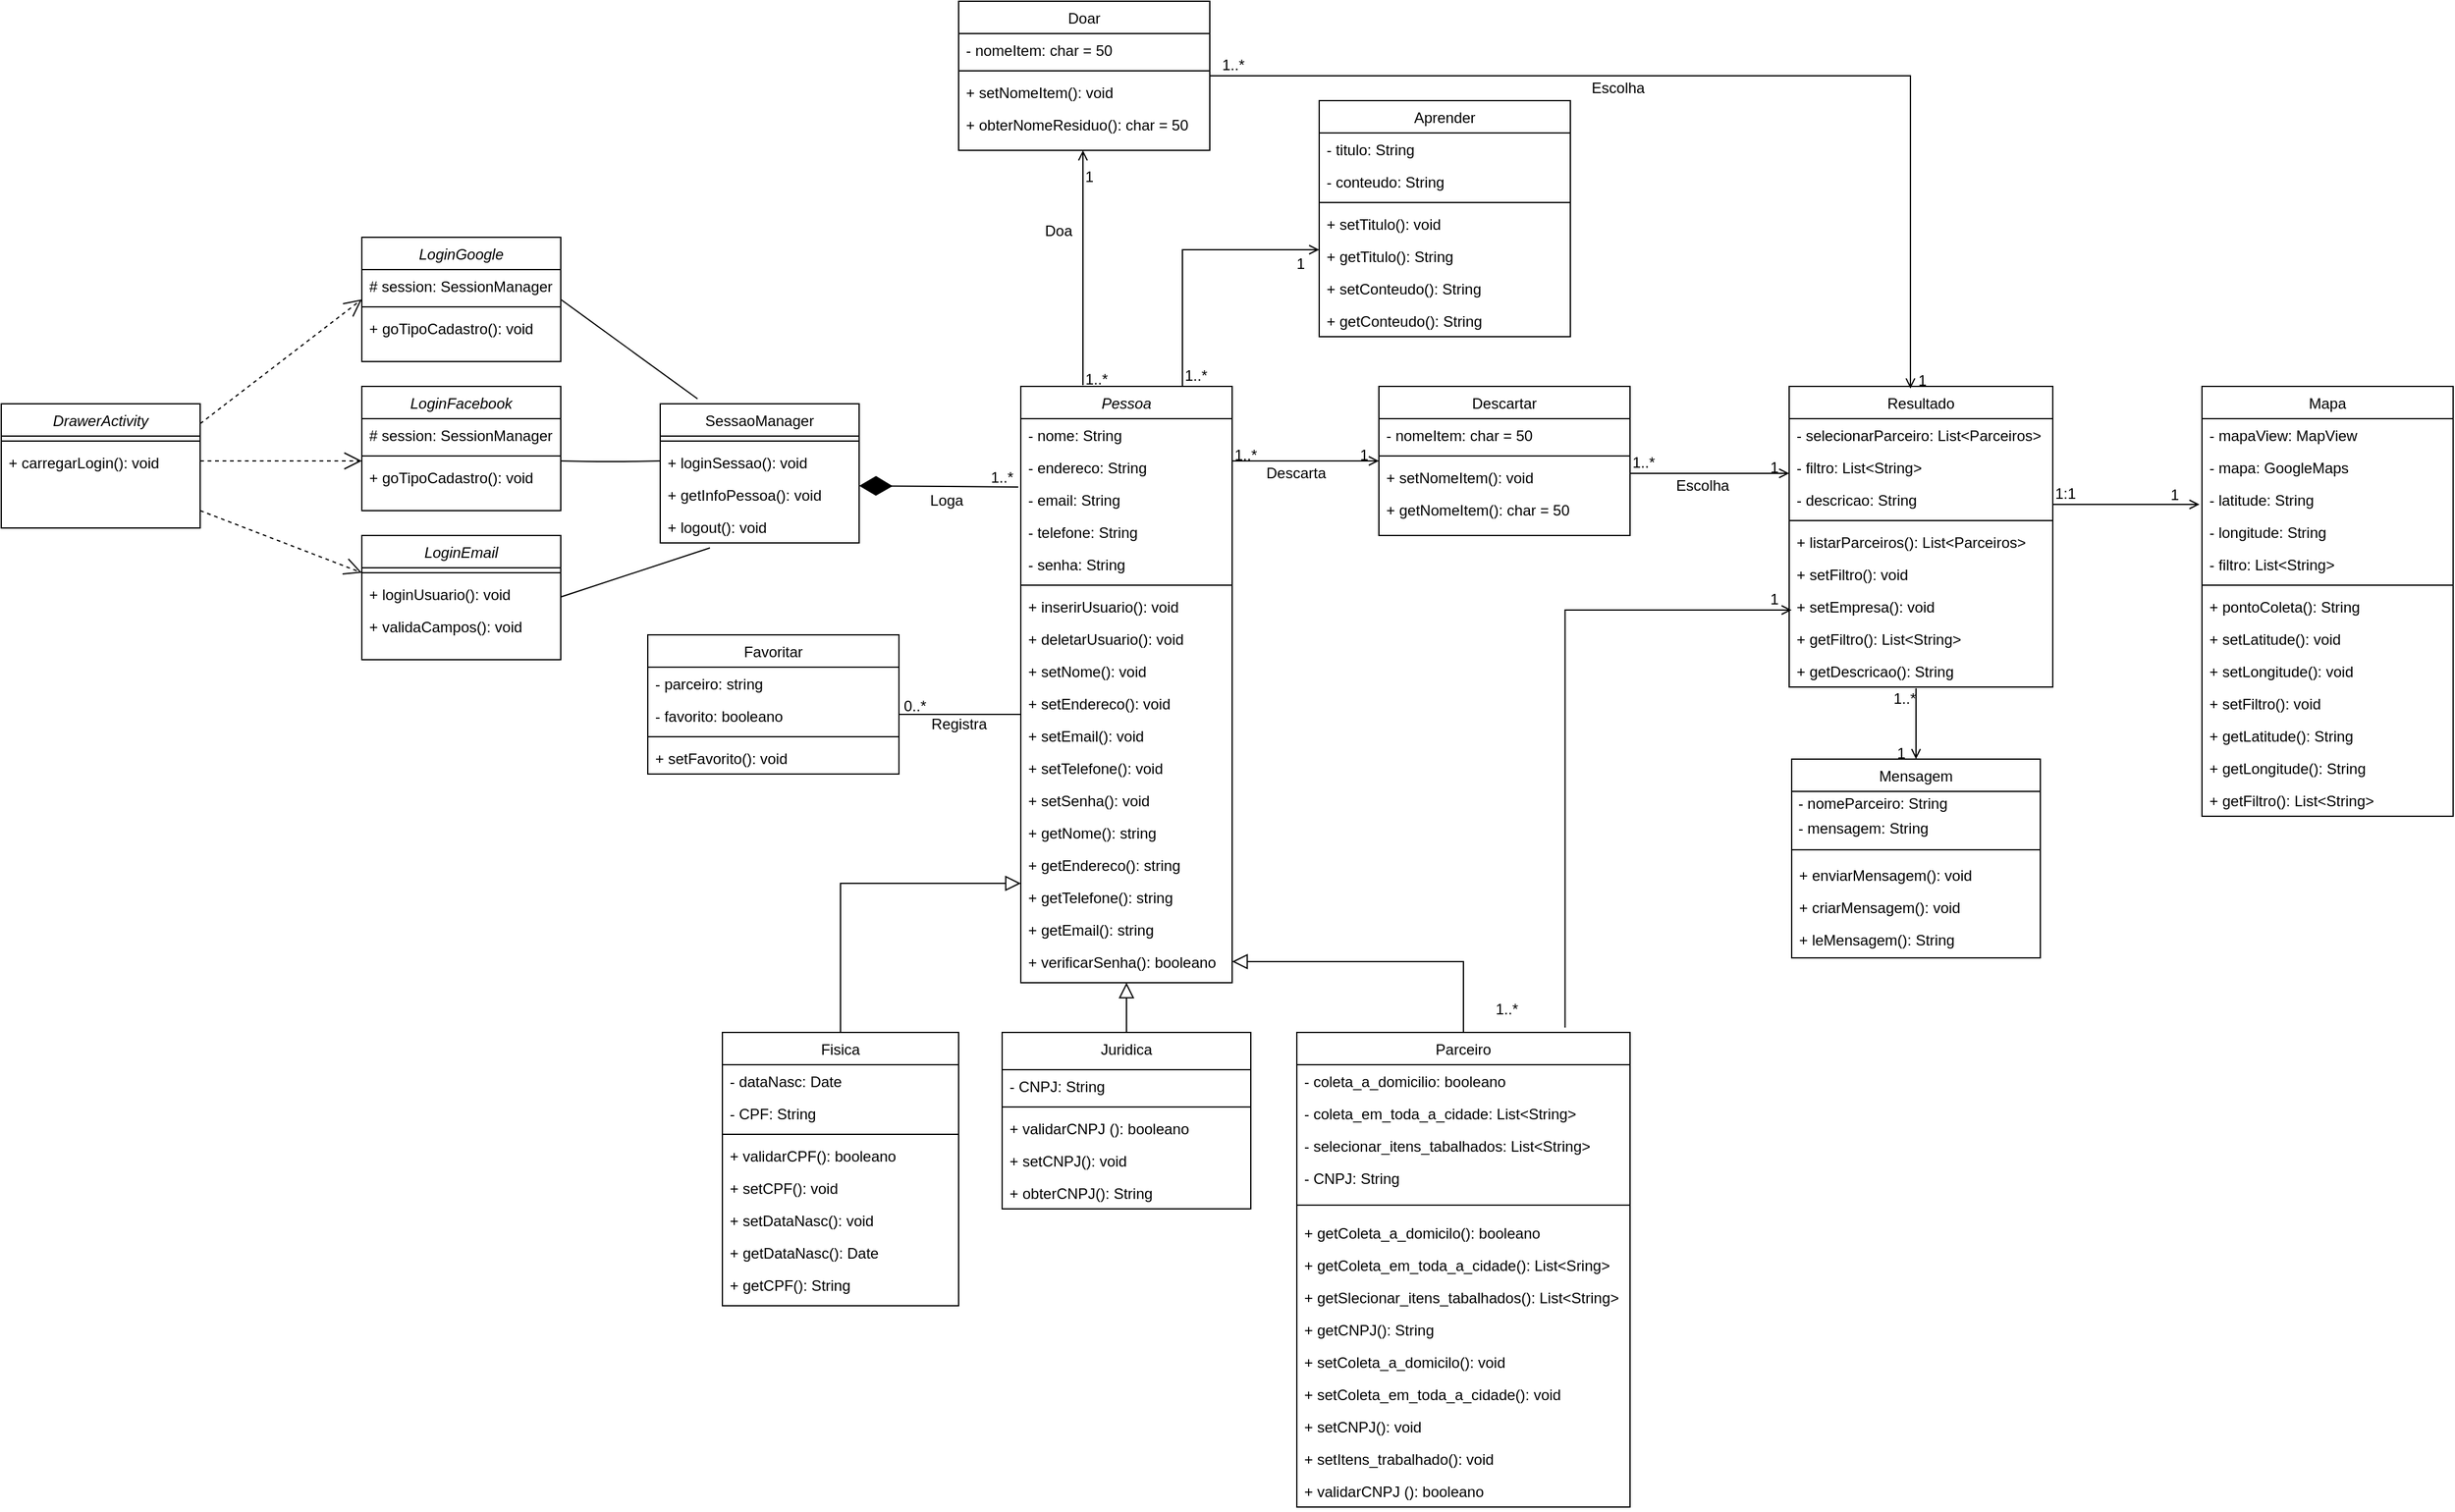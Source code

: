 <mxfile version="15.2.9" type="google"><diagram id="C5RBs43oDa-KdzZeNtuy" name="Page-1"><mxGraphModel dx="4481" dy="3072" grid="1" gridSize="10" guides="1" tooltips="1" connect="1" arrows="1" fold="1" page="1" pageScale="1" pageWidth="827" pageHeight="1169" math="0" shadow="0"><root><mxCell id="WIyWlLk6GJQsqaUBKTNV-0"/><mxCell id="WIyWlLk6GJQsqaUBKTNV-1" parent="WIyWlLk6GJQsqaUBKTNV-0"/><mxCell id="zkfFHV4jXpPFQw0GAbJ--0" value="Pessoa" style="swimlane;fontStyle=2;align=center;verticalAlign=top;childLayout=stackLayout;horizontal=1;startSize=26;horizontalStack=0;resizeParent=1;resizeLast=0;collapsible=1;marginBottom=0;rounded=0;shadow=0;strokeWidth=1;" parent="WIyWlLk6GJQsqaUBKTNV-1" vertex="1"><mxGeometry x="70" y="-790" width="170" height="480" as="geometry"><mxRectangle x="230" y="140" width="160" height="26" as="alternateBounds"/></mxGeometry></mxCell><mxCell id="AUyXMnS6X30_A9SuHvjQ-1" value="- nome: String" style="text;strokeColor=none;fillColor=none;align=left;verticalAlign=top;spacingLeft=4;spacingRight=4;overflow=hidden;rotatable=0;points=[[0,0.5],[1,0.5]];portConstraint=eastwest;" parent="zkfFHV4jXpPFQw0GAbJ--0" vertex="1"><mxGeometry y="26" width="170" height="26" as="geometry"/></mxCell><mxCell id="AUyXMnS6X30_A9SuHvjQ-0" value="- endereco: String" style="text;strokeColor=none;fillColor=none;align=left;verticalAlign=top;spacingLeft=4;spacingRight=4;overflow=hidden;rotatable=0;points=[[0,0.5],[1,0.5]];portConstraint=eastwest;" parent="zkfFHV4jXpPFQw0GAbJ--0" vertex="1"><mxGeometry y="52" width="170" height="26" as="geometry"/></mxCell><mxCell id="AUyXMnS6X30_A9SuHvjQ-4" value="- email: String" style="text;align=left;verticalAlign=top;spacingLeft=4;spacingRight=4;overflow=hidden;rotatable=0;points=[[0,0.5],[1,0.5]];portConstraint=eastwest;rounded=0;shadow=0;html=0;" parent="zkfFHV4jXpPFQw0GAbJ--0" vertex="1"><mxGeometry y="78" width="170" height="26" as="geometry"/></mxCell><mxCell id="AUyXMnS6X30_A9SuHvjQ-5" value="- telefone: String" style="text;align=left;verticalAlign=top;spacingLeft=4;spacingRight=4;overflow=hidden;rotatable=0;points=[[0,0.5],[1,0.5]];portConstraint=eastwest;rounded=0;shadow=0;html=0;" parent="zkfFHV4jXpPFQw0GAbJ--0" vertex="1"><mxGeometry y="104" width="170" height="26" as="geometry"/></mxCell><mxCell id="zkfFHV4jXpPFQw0GAbJ--3" value="- senha: String" style="text;align=left;verticalAlign=top;spacingLeft=4;spacingRight=4;overflow=hidden;rotatable=0;points=[[0,0.5],[1,0.5]];portConstraint=eastwest;rounded=0;shadow=0;html=0;" parent="zkfFHV4jXpPFQw0GAbJ--0" vertex="1"><mxGeometry y="130" width="170" height="26" as="geometry"/></mxCell><mxCell id="zkfFHV4jXpPFQw0GAbJ--4" value="" style="line;html=1;strokeWidth=1;align=left;verticalAlign=middle;spacingTop=-1;spacingLeft=3;spacingRight=3;rotatable=0;labelPosition=right;points=[];portConstraint=eastwest;" parent="zkfFHV4jXpPFQw0GAbJ--0" vertex="1"><mxGeometry y="156" width="170" height="8" as="geometry"/></mxCell><mxCell id="Oaw5vKSdTTTO2SzM1i0O-29" value="+ inserirUsuario(): void" style="text;align=left;verticalAlign=top;spacingLeft=4;spacingRight=4;overflow=hidden;rotatable=0;points=[[0,0.5],[1,0.5]];portConstraint=eastwest;rounded=0;shadow=0;html=0;" parent="zkfFHV4jXpPFQw0GAbJ--0" vertex="1"><mxGeometry y="164" width="170" height="26" as="geometry"/></mxCell><mxCell id="e5lNvOw3AY6JtwsauC29-94" value="+ deletarUsuario(): void" style="text;align=left;verticalAlign=top;spacingLeft=4;spacingRight=4;overflow=hidden;rotatable=0;points=[[0,0.5],[1,0.5]];portConstraint=eastwest;rounded=0;shadow=0;html=0;" parent="zkfFHV4jXpPFQw0GAbJ--0" vertex="1"><mxGeometry y="190" width="170" height="26" as="geometry"/></mxCell><mxCell id="e5lNvOw3AY6JtwsauC29-103" value="+ setNome(): void" style="text;align=left;verticalAlign=top;spacingLeft=4;spacingRight=4;overflow=hidden;rotatable=0;points=[[0,0.5],[1,0.5]];portConstraint=eastwest;rounded=0;shadow=0;html=0;" parent="zkfFHV4jXpPFQw0GAbJ--0" vertex="1"><mxGeometry y="216" width="170" height="26" as="geometry"/></mxCell><mxCell id="e5lNvOw3AY6JtwsauC29-104" value="+ setEndereco(): void" style="text;align=left;verticalAlign=top;spacingLeft=4;spacingRight=4;overflow=hidden;rotatable=0;points=[[0,0.5],[1,0.5]];portConstraint=eastwest;rounded=0;shadow=0;html=0;" parent="zkfFHV4jXpPFQw0GAbJ--0" vertex="1"><mxGeometry y="242" width="170" height="26" as="geometry"/></mxCell><mxCell id="e5lNvOw3AY6JtwsauC29-105" value="+ setEmail(): void" style="text;align=left;verticalAlign=top;spacingLeft=4;spacingRight=4;overflow=hidden;rotatable=0;points=[[0,0.5],[1,0.5]];portConstraint=eastwest;rounded=0;shadow=0;html=0;" parent="zkfFHV4jXpPFQw0GAbJ--0" vertex="1"><mxGeometry y="268" width="170" height="26" as="geometry"/></mxCell><mxCell id="Oaw5vKSdTTTO2SzM1i0O-31" value="+ setTelefone(): void" style="text;align=left;verticalAlign=top;spacingLeft=4;spacingRight=4;overflow=hidden;rotatable=0;points=[[0,0.5],[1,0.5]];portConstraint=eastwest;rounded=0;shadow=0;html=0;" parent="zkfFHV4jXpPFQw0GAbJ--0" vertex="1"><mxGeometry y="294" width="170" height="26" as="geometry"/></mxCell><mxCell id="e5lNvOw3AY6JtwsauC29-106" value="+ setSenha(): void" style="text;align=left;verticalAlign=top;spacingLeft=4;spacingRight=4;overflow=hidden;rotatable=0;points=[[0,0.5],[1,0.5]];portConstraint=eastwest;rounded=0;shadow=0;html=0;" parent="zkfFHV4jXpPFQw0GAbJ--0" vertex="1"><mxGeometry y="320" width="170" height="26" as="geometry"/></mxCell><mxCell id="zXSjgxmGB0TQ8AEoT6H0-4" value="+ getNome(): string" style="text;align=left;verticalAlign=top;spacingLeft=4;spacingRight=4;overflow=hidden;rotatable=0;points=[[0,0.5],[1,0.5]];portConstraint=eastwest;rounded=0;shadow=0;html=0;" parent="zkfFHV4jXpPFQw0GAbJ--0" vertex="1"><mxGeometry y="346" width="170" height="26" as="geometry"/></mxCell><mxCell id="zXSjgxmGB0TQ8AEoT6H0-5" value="+ getEndereco(): string" style="text;align=left;verticalAlign=top;spacingLeft=4;spacingRight=4;overflow=hidden;rotatable=0;points=[[0,0.5],[1,0.5]];portConstraint=eastwest;rounded=0;shadow=0;html=0;" parent="zkfFHV4jXpPFQw0GAbJ--0" vertex="1"><mxGeometry y="372" width="170" height="26" as="geometry"/></mxCell><mxCell id="zXSjgxmGB0TQ8AEoT6H0-7" value="+ getTelefone(): string" style="text;align=left;verticalAlign=top;spacingLeft=4;spacingRight=4;overflow=hidden;rotatable=0;points=[[0,0.5],[1,0.5]];portConstraint=eastwest;rounded=0;shadow=0;html=0;" parent="zkfFHV4jXpPFQw0GAbJ--0" vertex="1"><mxGeometry y="398" width="170" height="26" as="geometry"/></mxCell><mxCell id="zXSjgxmGB0TQ8AEoT6H0-6" value="+ getEmail(): string" style="text;align=left;verticalAlign=top;spacingLeft=4;spacingRight=4;overflow=hidden;rotatable=0;points=[[0,0.5],[1,0.5]];portConstraint=eastwest;rounded=0;shadow=0;html=0;" parent="zkfFHV4jXpPFQw0GAbJ--0" vertex="1"><mxGeometry y="424" width="170" height="26" as="geometry"/></mxCell><mxCell id="zXSjgxmGB0TQ8AEoT6H0-8" value="+ verificarSenha(): booleano" style="text;align=left;verticalAlign=top;spacingLeft=4;spacingRight=4;overflow=hidden;rotatable=0;points=[[0,0.5],[1,0.5]];portConstraint=eastwest;rounded=0;shadow=0;html=0;" parent="zkfFHV4jXpPFQw0GAbJ--0" vertex="1"><mxGeometry y="450" width="170" height="26" as="geometry"/></mxCell><mxCell id="zkfFHV4jXpPFQw0GAbJ--6" value="Fisica" style="swimlane;fontStyle=0;align=center;verticalAlign=top;childLayout=stackLayout;horizontal=1;startSize=26;horizontalStack=0;resizeParent=1;resizeLast=0;collapsible=1;marginBottom=0;rounded=0;shadow=0;strokeWidth=1;" parent="WIyWlLk6GJQsqaUBKTNV-1" vertex="1"><mxGeometry x="-170" y="-270" width="190" height="220" as="geometry"><mxRectangle x="130" y="380" width="160" height="26" as="alternateBounds"/></mxGeometry></mxCell><mxCell id="Oaw5vKSdTTTO2SzM1i0O-32" value="- dataNasc: Date" style="text;align=left;verticalAlign=top;spacingLeft=4;spacingRight=4;overflow=hidden;rotatable=0;points=[[0,0.5],[1,0.5]];portConstraint=eastwest;rounded=0;shadow=0;html=0;" parent="zkfFHV4jXpPFQw0GAbJ--6" vertex="1"><mxGeometry y="26" width="190" height="26" as="geometry"/></mxCell><mxCell id="zkfFHV4jXpPFQw0GAbJ--7" value="- CPF: String" style="text;align=left;verticalAlign=top;spacingLeft=4;spacingRight=4;overflow=hidden;rotatable=0;points=[[0,0.5],[1,0.5]];portConstraint=eastwest;" parent="zkfFHV4jXpPFQw0GAbJ--6" vertex="1"><mxGeometry y="52" width="190" height="26" as="geometry"/></mxCell><mxCell id="zkfFHV4jXpPFQw0GAbJ--9" value="" style="line;html=1;strokeWidth=1;align=left;verticalAlign=middle;spacingTop=-1;spacingLeft=3;spacingRight=3;rotatable=0;labelPosition=right;points=[];portConstraint=eastwest;" parent="zkfFHV4jXpPFQw0GAbJ--6" vertex="1"><mxGeometry y="78" width="190" height="8" as="geometry"/></mxCell><mxCell id="zkfFHV4jXpPFQw0GAbJ--11" value="+ validarCPF(): booleano" style="text;align=left;verticalAlign=top;spacingLeft=4;spacingRight=4;overflow=hidden;rotatable=0;points=[[0,0.5],[1,0.5]];portConstraint=eastwest;" parent="zkfFHV4jXpPFQw0GAbJ--6" vertex="1"><mxGeometry y="86" width="190" height="26" as="geometry"/></mxCell><mxCell id="e5lNvOw3AY6JtwsauC29-102" value="+ setCPF(): void" style="text;align=left;verticalAlign=top;spacingLeft=4;spacingRight=4;overflow=hidden;rotatable=0;points=[[0,0.5],[1,0.5]];portConstraint=eastwest;" parent="zkfFHV4jXpPFQw0GAbJ--6" vertex="1"><mxGeometry y="112" width="190" height="26" as="geometry"/></mxCell><mxCell id="AUyXMnS6X30_A9SuHvjQ-7" value="+ setDataNasc(): void" style="text;align=left;verticalAlign=top;spacingLeft=4;spacingRight=4;overflow=hidden;rotatable=0;points=[[0,0.5],[1,0.5]];portConstraint=eastwest;" parent="zkfFHV4jXpPFQw0GAbJ--6" vertex="1"><mxGeometry y="138" width="190" height="26" as="geometry"/></mxCell><mxCell id="zXSjgxmGB0TQ8AEoT6H0-12" value="+ getDataNasc(): Date" style="text;align=left;verticalAlign=top;spacingLeft=4;spacingRight=4;overflow=hidden;rotatable=0;points=[[0,0.5],[1,0.5]];portConstraint=eastwest;rounded=0;shadow=0;html=0;" parent="zkfFHV4jXpPFQw0GAbJ--6" vertex="1"><mxGeometry y="164" width="190" height="26" as="geometry"/></mxCell><mxCell id="zXSjgxmGB0TQ8AEoT6H0-13" value="+ getCPF(): String" style="text;align=left;verticalAlign=top;spacingLeft=4;spacingRight=4;overflow=hidden;rotatable=0;points=[[0,0.5],[1,0.5]];portConstraint=eastwest;rounded=0;shadow=0;html=0;" parent="zkfFHV4jXpPFQw0GAbJ--6" vertex="1"><mxGeometry y="190" width="190" height="26" as="geometry"/></mxCell><mxCell id="zkfFHV4jXpPFQw0GAbJ--12" value="" style="endArrow=block;endSize=10;endFill=0;shadow=0;strokeWidth=1;rounded=0;edgeStyle=elbowEdgeStyle;elbow=vertical;exitX=0.5;exitY=0;exitDx=0;exitDy=0;" parent="WIyWlLk6GJQsqaUBKTNV-1" source="zkfFHV4jXpPFQw0GAbJ--6" edge="1"><mxGeometry width="160" relative="1" as="geometry"><mxPoint x="10" y="-340" as="sourcePoint"/><mxPoint x="70" y="-390" as="targetPoint"/><Array as="points"><mxPoint x="-20" y="-390"/><mxPoint x="20" y="-450"/><mxPoint x="150" y="-370"/><mxPoint x="160" y="-370"/></Array></mxGeometry></mxCell><mxCell id="zkfFHV4jXpPFQw0GAbJ--17" value="Descartar" style="swimlane;fontStyle=0;align=center;verticalAlign=top;childLayout=stackLayout;horizontal=1;startSize=26;horizontalStack=0;resizeParent=1;resizeLast=0;collapsible=1;marginBottom=0;rounded=0;shadow=0;strokeWidth=1;" parent="WIyWlLk6GJQsqaUBKTNV-1" vertex="1"><mxGeometry x="358" y="-790" width="202" height="120" as="geometry"><mxRectangle x="550" y="140" width="160" height="26" as="alternateBounds"/></mxGeometry></mxCell><mxCell id="zkfFHV4jXpPFQw0GAbJ--18" value="- nomeItem: char = 50" style="text;align=left;verticalAlign=top;spacingLeft=4;spacingRight=4;overflow=hidden;rotatable=0;points=[[0,0.5],[1,0.5]];portConstraint=eastwest;" parent="zkfFHV4jXpPFQw0GAbJ--17" vertex="1"><mxGeometry y="26" width="202" height="26" as="geometry"/></mxCell><mxCell id="zkfFHV4jXpPFQw0GAbJ--23" value="" style="line;html=1;strokeWidth=1;align=left;verticalAlign=middle;spacingTop=-1;spacingLeft=3;spacingRight=3;rotatable=0;labelPosition=right;points=[];portConstraint=eastwest;" parent="zkfFHV4jXpPFQw0GAbJ--17" vertex="1"><mxGeometry y="52" width="202" height="8" as="geometry"/></mxCell><mxCell id="zkfFHV4jXpPFQw0GAbJ--22" value="+ setNomeItem(): void" style="text;align=left;verticalAlign=top;spacingLeft=4;spacingRight=4;overflow=hidden;rotatable=0;points=[[0,0.5],[1,0.5]];portConstraint=eastwest;rounded=0;shadow=0;html=0;" parent="zkfFHV4jXpPFQw0GAbJ--17" vertex="1"><mxGeometry y="60" width="202" height="26" as="geometry"/></mxCell><mxCell id="zXSjgxmGB0TQ8AEoT6H0-22" value="+ getNomeItem(): char = 50" style="text;align=left;verticalAlign=top;spacingLeft=4;spacingRight=4;overflow=hidden;rotatable=0;points=[[0,0.5],[1,0.5]];portConstraint=eastwest;rounded=0;shadow=0;html=0;" parent="zkfFHV4jXpPFQw0GAbJ--17" vertex="1"><mxGeometry y="86" width="202" height="26" as="geometry"/></mxCell><mxCell id="zkfFHV4jXpPFQw0GAbJ--26" value="" style="endArrow=open;shadow=0;strokeWidth=1;rounded=0;endFill=1;edgeStyle=elbowEdgeStyle;elbow=vertical;" parent="WIyWlLk6GJQsqaUBKTNV-1" source="zkfFHV4jXpPFQw0GAbJ--0" target="zkfFHV4jXpPFQw0GAbJ--17" edge="1"><mxGeometry x="0.5" y="41" relative="1" as="geometry"><mxPoint x="230" y="-718" as="sourcePoint"/><mxPoint x="390" y="-718" as="targetPoint"/><mxPoint x="-40" y="32" as="offset"/></mxGeometry></mxCell><mxCell id="zkfFHV4jXpPFQw0GAbJ--27" value="1..*" style="resizable=0;align=left;verticalAlign=bottom;labelBackgroundColor=none;fontSize=12;" parent="zkfFHV4jXpPFQw0GAbJ--26" connectable="0" vertex="1"><mxGeometry x="-1" relative="1" as="geometry"><mxPoint y="4" as="offset"/></mxGeometry></mxCell><mxCell id="zkfFHV4jXpPFQw0GAbJ--28" value="1" style="resizable=0;align=right;verticalAlign=bottom;labelBackgroundColor=none;fontSize=12;" parent="zkfFHV4jXpPFQw0GAbJ--26" connectable="0" vertex="1"><mxGeometry x="1" relative="1" as="geometry"><mxPoint x="-7" y="4" as="offset"/></mxGeometry></mxCell><mxCell id="zkfFHV4jXpPFQw0GAbJ--29" value="&lt;font style=&quot;vertical-align: inherit&quot;&gt;&lt;font style=&quot;vertical-align: inherit&quot;&gt;Descarta&lt;/font&gt;&lt;/font&gt;" style="text;html=1;resizable=0;points=[];;align=center;verticalAlign=middle;labelBackgroundColor=none;rounded=0;shadow=0;strokeWidth=1;fontSize=12;" parent="zkfFHV4jXpPFQw0GAbJ--26" vertex="1" connectable="0"><mxGeometry x="0.5" y="49" relative="1" as="geometry"><mxPoint x="-38" y="59" as="offset"/></mxGeometry></mxCell><mxCell id="zXSjgxmGB0TQ8AEoT6H0-10" style="edgeStyle=orthogonalEdgeStyle;rounded=0;orthogonalLoop=1;jettySize=auto;html=1;entryX=0.5;entryY=1;entryDx=0;entryDy=0;endArrow=block;endFill=0;endSize=10;" parent="WIyWlLk6GJQsqaUBKTNV-1" source="AUyXMnS6X30_A9SuHvjQ-8" target="zkfFHV4jXpPFQw0GAbJ--0" edge="1"><mxGeometry relative="1" as="geometry"/></mxCell><mxCell id="AUyXMnS6X30_A9SuHvjQ-8" value="Juridica" style="swimlane;fontStyle=0;align=center;verticalAlign=top;childLayout=stackLayout;horizontal=1;startSize=30;horizontalStack=0;resizeParent=1;resizeLast=0;collapsible=1;marginBottom=0;rounded=0;shadow=0;strokeWidth=1;" parent="WIyWlLk6GJQsqaUBKTNV-1" vertex="1"><mxGeometry x="55" y="-270" width="200" height="142" as="geometry"><mxRectangle x="130" y="380" width="160" height="26" as="alternateBounds"/></mxGeometry></mxCell><mxCell id="AUyXMnS6X30_A9SuHvjQ-9" value="- CNPJ: String" style="text;align=left;verticalAlign=top;spacingLeft=4;spacingRight=4;overflow=hidden;rotatable=0;points=[[0,0.5],[1,0.5]];portConstraint=eastwest;" parent="AUyXMnS6X30_A9SuHvjQ-8" vertex="1"><mxGeometry y="30" width="200" height="26" as="geometry"/></mxCell><mxCell id="AUyXMnS6X30_A9SuHvjQ-10" value="" style="line;html=1;strokeWidth=1;align=left;verticalAlign=middle;spacingTop=-1;spacingLeft=3;spacingRight=3;rotatable=0;labelPosition=right;points=[];portConstraint=eastwest;" parent="AUyXMnS6X30_A9SuHvjQ-8" vertex="1"><mxGeometry y="56" width="200" height="8" as="geometry"/></mxCell><mxCell id="AUyXMnS6X30_A9SuHvjQ-11" value="+ validarCNPJ (): booleano" style="text;align=left;verticalAlign=top;spacingLeft=4;spacingRight=4;overflow=hidden;rotatable=0;points=[[0,0.5],[1,0.5]];portConstraint=eastwest;" parent="AUyXMnS6X30_A9SuHvjQ-8" vertex="1"><mxGeometry y="64" width="200" height="26" as="geometry"/></mxCell><mxCell id="AUyXMnS6X30_A9SuHvjQ-12" value="+ setCNPJ(): void" style="text;align=left;verticalAlign=top;spacingLeft=4;spacingRight=4;overflow=hidden;rotatable=0;points=[[0,0.5],[1,0.5]];portConstraint=eastwest;" parent="AUyXMnS6X30_A9SuHvjQ-8" vertex="1"><mxGeometry y="90" width="200" height="26" as="geometry"/></mxCell><mxCell id="zXSjgxmGB0TQ8AEoT6H0-14" value="+ obterCNPJ(): String" style="text;align=left;verticalAlign=top;spacingLeft=4;spacingRight=4;overflow=hidden;rotatable=0;points=[[0,0.5],[1,0.5]];portConstraint=eastwest;" parent="AUyXMnS6X30_A9SuHvjQ-8" vertex="1"><mxGeometry y="116" width="200" height="26" as="geometry"/></mxCell><mxCell id="AUyXMnS6X30_A9SuHvjQ-23" value="Resultado" style="swimlane;fontStyle=0;align=center;verticalAlign=top;childLayout=stackLayout;horizontal=1;startSize=26;horizontalStack=0;resizeParent=1;resizeLast=0;collapsible=1;marginBottom=0;rounded=0;shadow=0;strokeWidth=1;" parent="WIyWlLk6GJQsqaUBKTNV-1" vertex="1"><mxGeometry x="688" y="-790" width="212" height="242" as="geometry"><mxRectangle x="550" y="140" width="160" height="26" as="alternateBounds"/></mxGeometry></mxCell><mxCell id="AUyXMnS6X30_A9SuHvjQ-24" value="- selecionarParceiro: List&lt;Parceiros&gt;" style="text;align=left;verticalAlign=top;spacingLeft=4;spacingRight=4;overflow=hidden;rotatable=0;points=[[0,0.5],[1,0.5]];portConstraint=eastwest;" parent="AUyXMnS6X30_A9SuHvjQ-23" vertex="1"><mxGeometry y="26" width="212" height="26" as="geometry"/></mxCell><mxCell id="e5lNvOw3AY6JtwsauC29-2" value="- filtro: List&lt;String&gt;" style="text;align=left;verticalAlign=top;spacingLeft=4;spacingRight=4;overflow=hidden;rotatable=0;points=[[0,0.5],[1,0.5]];portConstraint=eastwest;rounded=0;shadow=0;html=0;" parent="AUyXMnS6X30_A9SuHvjQ-23" vertex="1"><mxGeometry y="52" width="212" height="26" as="geometry"/></mxCell><mxCell id="e5lNvOw3AY6JtwsauC29-80" value="- descricao: String" style="text;align=left;verticalAlign=top;spacingLeft=4;spacingRight=4;overflow=hidden;rotatable=0;points=[[0,0.5],[1,0.5]];portConstraint=eastwest;rounded=0;shadow=0;html=0;" parent="AUyXMnS6X30_A9SuHvjQ-23" vertex="1"><mxGeometry y="78" width="212" height="26" as="geometry"/></mxCell><mxCell id="AUyXMnS6X30_A9SuHvjQ-26" value="" style="line;html=1;strokeWidth=1;align=left;verticalAlign=middle;spacingTop=-1;spacingLeft=3;spacingRight=3;rotatable=0;labelPosition=right;points=[];portConstraint=eastwest;" parent="AUyXMnS6X30_A9SuHvjQ-23" vertex="1"><mxGeometry y="104" width="212" height="8" as="geometry"/></mxCell><mxCell id="Oaw5vKSdTTTO2SzM1i0O-28" value="+ listarParceiros(): List&lt;Parceiros&gt; " style="text;align=left;verticalAlign=top;spacingLeft=4;spacingRight=4;overflow=hidden;rotatable=0;points=[[0,0.5],[1,0.5]];portConstraint=eastwest;rounded=0;shadow=0;html=0;" parent="AUyXMnS6X30_A9SuHvjQ-23" vertex="1"><mxGeometry y="112" width="212" height="26" as="geometry"/></mxCell><mxCell id="e5lNvOw3AY6JtwsauC29-126" value="+ setFiltro(): void" style="text;align=left;verticalAlign=top;spacingLeft=4;spacingRight=4;overflow=hidden;rotatable=0;points=[[0,0.5],[1,0.5]];portConstraint=eastwest;rounded=0;shadow=0;html=0;" parent="AUyXMnS6X30_A9SuHvjQ-23" vertex="1"><mxGeometry y="138" width="212" height="26" as="geometry"/></mxCell><mxCell id="e5lNvOw3AY6JtwsauC29-127" value="+ setEmpresa(): void" style="text;align=left;verticalAlign=top;spacingLeft=4;spacingRight=4;overflow=hidden;rotatable=0;points=[[0,0.5],[1,0.5]];portConstraint=eastwest;rounded=0;shadow=0;html=0;" parent="AUyXMnS6X30_A9SuHvjQ-23" vertex="1"><mxGeometry y="164" width="212" height="26" as="geometry"/></mxCell><mxCell id="zXSjgxmGB0TQ8AEoT6H0-23" value="+ getFiltro(): List&lt;String&gt;" style="text;align=left;verticalAlign=top;spacingLeft=4;spacingRight=4;overflow=hidden;rotatable=0;points=[[0,0.5],[1,0.5]];portConstraint=eastwest;rounded=0;shadow=0;html=0;" parent="AUyXMnS6X30_A9SuHvjQ-23" vertex="1"><mxGeometry y="190" width="212" height="26" as="geometry"/></mxCell><mxCell id="zXSjgxmGB0TQ8AEoT6H0-24" value="+ getDescricao(): String" style="text;align=left;verticalAlign=top;spacingLeft=4;spacingRight=4;overflow=hidden;rotatable=0;points=[[0,0.5],[1,0.5]];portConstraint=eastwest;rounded=0;shadow=0;html=0;" parent="AUyXMnS6X30_A9SuHvjQ-23" vertex="1"><mxGeometry y="216" width="212" height="26" as="geometry"/></mxCell><mxCell id="AUyXMnS6X30_A9SuHvjQ-27" value="" style="endArrow=open;shadow=0;strokeWidth=1;rounded=0;endFill=1;edgeStyle=elbowEdgeStyle;elbow=vertical;" parent="WIyWlLk6GJQsqaUBKTNV-1" target="AUyXMnS6X30_A9SuHvjQ-23" edge="1"><mxGeometry x="0.5" y="41" relative="1" as="geometry"><mxPoint x="560" y="-720" as="sourcePoint"/><mxPoint x="720" y="-718" as="targetPoint"/><mxPoint x="-40" y="32" as="offset"/></mxGeometry></mxCell><mxCell id="AUyXMnS6X30_A9SuHvjQ-28" value="1..*" style="resizable=0;align=left;verticalAlign=bottom;labelBackgroundColor=none;fontSize=12;" parent="AUyXMnS6X30_A9SuHvjQ-27" connectable="0" vertex="1"><mxGeometry x="-1" relative="1" as="geometry"><mxPoint as="offset"/></mxGeometry></mxCell><mxCell id="AUyXMnS6X30_A9SuHvjQ-29" value="1" style="resizable=0;align=right;verticalAlign=bottom;labelBackgroundColor=none;fontSize=12;" parent="AUyXMnS6X30_A9SuHvjQ-27" connectable="0" vertex="1"><mxGeometry x="1" relative="1" as="geometry"><mxPoint x="-7" y="4" as="offset"/></mxGeometry></mxCell><mxCell id="AUyXMnS6X30_A9SuHvjQ-30" value="&lt;font style=&quot;vertical-align: inherit&quot;&gt;&lt;font style=&quot;vertical-align: inherit&quot;&gt;Escolha&lt;/font&gt;&lt;/font&gt;" style="text;html=1;resizable=0;points=[];;align=center;verticalAlign=middle;labelBackgroundColor=none;rounded=0;shadow=0;strokeWidth=1;fontSize=12;" parent="AUyXMnS6X30_A9SuHvjQ-27" vertex="1" connectable="0"><mxGeometry x="0.5" y="49" relative="1" as="geometry"><mxPoint x="-38" y="59" as="offset"/></mxGeometry></mxCell><mxCell id="AUyXMnS6X30_A9SuHvjQ-37" value="" style="endArrow=open;shadow=0;strokeWidth=1;rounded=0;endFill=1;edgeStyle=elbowEdgeStyle;elbow=vertical;" parent="WIyWlLk6GJQsqaUBKTNV-1" edge="1"><mxGeometry x="0.5" y="41" relative="1" as="geometry"><mxPoint x="120" y="-791" as="sourcePoint"/><mxPoint x="120" y="-980" as="targetPoint"/><mxPoint x="-40" y="32" as="offset"/></mxGeometry></mxCell><mxCell id="AUyXMnS6X30_A9SuHvjQ-38" value="1..*" style="resizable=0;align=left;verticalAlign=bottom;labelBackgroundColor=none;fontSize=12;" parent="AUyXMnS6X30_A9SuHvjQ-37" connectable="0" vertex="1"><mxGeometry x="-1" relative="1" as="geometry"><mxPoint y="4" as="offset"/></mxGeometry></mxCell><mxCell id="AUyXMnS6X30_A9SuHvjQ-39" value="1" style="resizable=0;align=right;verticalAlign=bottom;labelBackgroundColor=none;fontSize=12;" parent="AUyXMnS6X30_A9SuHvjQ-37" connectable="0" vertex="1"><mxGeometry x="1" relative="1" as="geometry"><mxPoint x="10" y="30" as="offset"/></mxGeometry></mxCell><mxCell id="AUyXMnS6X30_A9SuHvjQ-40" value="&lt;font style=&quot;vertical-align: inherit&quot;&gt;&lt;font style=&quot;vertical-align: inherit&quot;&gt;&lt;font style=&quot;vertical-align: inherit&quot;&gt;&lt;font style=&quot;vertical-align: inherit&quot;&gt;Doa&lt;/font&gt;&lt;/font&gt;&lt;/font&gt;&lt;/font&gt;" style="text;html=1;resizable=0;points=[];;align=center;verticalAlign=middle;labelBackgroundColor=none;rounded=0;shadow=0;strokeWidth=1;fontSize=12;" parent="AUyXMnS6X30_A9SuHvjQ-37" vertex="1" connectable="0"><mxGeometry x="0.5" y="49" relative="1" as="geometry"><mxPoint x="29" y="18" as="offset"/></mxGeometry></mxCell><mxCell id="AUyXMnS6X30_A9SuHvjQ-51" value="Aprender" style="swimlane;fontStyle=0;align=center;verticalAlign=top;childLayout=stackLayout;horizontal=1;startSize=26;horizontalStack=0;resizeParent=1;resizeLast=0;collapsible=1;marginBottom=0;rounded=0;shadow=0;strokeWidth=1;" parent="WIyWlLk6GJQsqaUBKTNV-1" vertex="1"><mxGeometry x="310" y="-1020" width="202" height="190" as="geometry"><mxRectangle x="550" y="140" width="160" height="26" as="alternateBounds"/></mxGeometry></mxCell><mxCell id="AUyXMnS6X30_A9SuHvjQ-52" value="- titulo: String" style="text;align=left;verticalAlign=top;spacingLeft=4;spacingRight=4;overflow=hidden;rotatable=0;points=[[0,0.5],[1,0.5]];portConstraint=eastwest;" parent="AUyXMnS6X30_A9SuHvjQ-51" vertex="1"><mxGeometry y="26" width="202" height="26" as="geometry"/></mxCell><mxCell id="AUyXMnS6X30_A9SuHvjQ-53" value="- conteudo: String" style="text;align=left;verticalAlign=top;spacingLeft=4;spacingRight=4;overflow=hidden;rotatable=0;points=[[0,0.5],[1,0.5]];portConstraint=eastwest;rounded=0;shadow=0;html=0;" parent="AUyXMnS6X30_A9SuHvjQ-51" vertex="1"><mxGeometry y="52" width="202" height="26" as="geometry"/></mxCell><mxCell id="AUyXMnS6X30_A9SuHvjQ-54" value="" style="line;html=1;strokeWidth=1;align=left;verticalAlign=middle;spacingTop=-1;spacingLeft=3;spacingRight=3;rotatable=0;labelPosition=right;points=[];portConstraint=eastwest;" parent="AUyXMnS6X30_A9SuHvjQ-51" vertex="1"><mxGeometry y="78" width="202" height="8" as="geometry"/></mxCell><mxCell id="e5lNvOw3AY6JtwsauC29-131" value="+ setTitulo(): void" style="text;align=left;verticalAlign=top;spacingLeft=4;spacingRight=4;overflow=hidden;rotatable=0;points=[[0,0.5],[1,0.5]];portConstraint=eastwest;rounded=0;shadow=0;html=0;" parent="AUyXMnS6X30_A9SuHvjQ-51" vertex="1"><mxGeometry y="86" width="202" height="26" as="geometry"/></mxCell><mxCell id="zXSjgxmGB0TQ8AEoT6H0-20" value="+ getTitulo(): String" style="text;align=left;verticalAlign=top;spacingLeft=4;spacingRight=4;overflow=hidden;rotatable=0;points=[[0,0.5],[1,0.5]];portConstraint=eastwest;rounded=0;shadow=0;html=0;" parent="AUyXMnS6X30_A9SuHvjQ-51" vertex="1"><mxGeometry y="112" width="202" height="26" as="geometry"/></mxCell><mxCell id="zXSjgxmGB0TQ8AEoT6H0-21" value="+ setConteudo(): String" style="text;align=left;verticalAlign=top;spacingLeft=4;spacingRight=4;overflow=hidden;rotatable=0;points=[[0,0.5],[1,0.5]];portConstraint=eastwest;rounded=0;shadow=0;html=0;" parent="AUyXMnS6X30_A9SuHvjQ-51" vertex="1"><mxGeometry y="138" width="202" height="26" as="geometry"/></mxCell><mxCell id="e5lNvOw3AY6JtwsauC29-132" value="+ getConteudo(): String" style="text;align=left;verticalAlign=top;spacingLeft=4;spacingRight=4;overflow=hidden;rotatable=0;points=[[0,0.5],[1,0.5]];portConstraint=eastwest;rounded=0;shadow=0;html=0;" parent="AUyXMnS6X30_A9SuHvjQ-51" vertex="1"><mxGeometry y="164" width="202" height="26" as="geometry"/></mxCell><mxCell id="AUyXMnS6X30_A9SuHvjQ-59" value="Mensagem" style="swimlane;fontStyle=0;align=center;verticalAlign=top;childLayout=stackLayout;horizontal=1;startSize=26;horizontalStack=0;resizeParent=1;resizeLast=0;collapsible=1;marginBottom=0;rounded=0;shadow=0;strokeWidth=1;" parent="WIyWlLk6GJQsqaUBKTNV-1" vertex="1"><mxGeometry x="690" y="-490" width="200" height="160" as="geometry"><mxRectangle x="550" y="140" width="160" height="26" as="alternateBounds"/></mxGeometry></mxCell><mxCell id="egihSJu9JU3_383jt0nD-1" value="&amp;nbsp;- nomeParceiro: String" style="text;html=1;strokeColor=none;fillColor=none;align=left;verticalAlign=middle;whiteSpace=wrap;rounded=0;" parent="AUyXMnS6X30_A9SuHvjQ-59" vertex="1"><mxGeometry y="26" width="200" height="20" as="geometry"/></mxCell><mxCell id="egihSJu9JU3_383jt0nD-0" value="&amp;nbsp;- mensagem: String" style="text;html=1;strokeColor=none;fillColor=none;align=left;verticalAlign=middle;whiteSpace=wrap;rounded=0;labelPosition=center;verticalLabelPosition=middle;textDirection=ltr;" parent="AUyXMnS6X30_A9SuHvjQ-59" vertex="1"><mxGeometry y="46" width="200" height="20" as="geometry"/></mxCell><mxCell id="AUyXMnS6X30_A9SuHvjQ-62" value="" style="line;html=1;strokeWidth=1;align=left;verticalAlign=middle;spacingTop=-1;spacingLeft=3;spacingRight=3;rotatable=0;labelPosition=right;points=[];portConstraint=eastwest;" parent="AUyXMnS6X30_A9SuHvjQ-59" vertex="1"><mxGeometry y="66" width="200" height="14" as="geometry"/></mxCell><mxCell id="egihSJu9JU3_383jt0nD-2" value="+ enviarMensagem(): void" style="text;align=left;verticalAlign=top;spacingLeft=4;spacingRight=4;overflow=hidden;rotatable=0;points=[[0,0.5],[1,0.5]];portConstraint=eastwest;" parent="AUyXMnS6X30_A9SuHvjQ-59" vertex="1"><mxGeometry y="80" width="200" height="26" as="geometry"/></mxCell><mxCell id="e5lNvOw3AY6JtwsauC29-128" value="+ criarMensagem(): void" style="text;align=left;verticalAlign=top;spacingLeft=4;spacingRight=4;overflow=hidden;rotatable=0;points=[[0,0.5],[1,0.5]];portConstraint=eastwest;" parent="AUyXMnS6X30_A9SuHvjQ-59" vertex="1"><mxGeometry y="106" width="200" height="26" as="geometry"/></mxCell><mxCell id="zXSjgxmGB0TQ8AEoT6H0-25" value="+ leMensagem(): String" style="text;align=left;verticalAlign=top;spacingLeft=4;spacingRight=4;overflow=hidden;rotatable=0;points=[[0,0.5],[1,0.5]];portConstraint=eastwest;" parent="AUyXMnS6X30_A9SuHvjQ-59" vertex="1"><mxGeometry y="132" width="200" height="26" as="geometry"/></mxCell><mxCell id="AUyXMnS6X30_A9SuHvjQ-68" value="" style="endArrow=open;shadow=0;strokeWidth=1;rounded=0;endFill=1;edgeStyle=elbowEdgeStyle;elbow=vertical;entryX=0.5;entryY=0;entryDx=0;entryDy=0;" parent="WIyWlLk6GJQsqaUBKTNV-1" target="AUyXMnS6X30_A9SuHvjQ-59" edge="1"><mxGeometry x="0.5" y="41" relative="1" as="geometry"><mxPoint x="790" y="-547" as="sourcePoint"/><mxPoint x="858" y="-670" as="targetPoint"/><mxPoint x="-40" y="32" as="offset"/><Array as="points"/></mxGeometry></mxCell><mxCell id="AUyXMnS6X30_A9SuHvjQ-69" value="1..*" style="resizable=0;align=left;verticalAlign=bottom;labelBackgroundColor=none;fontSize=12;" parent="AUyXMnS6X30_A9SuHvjQ-68" connectable="0" vertex="1"><mxGeometry x="-1" relative="1" as="geometry"><mxPoint x="-20" y="17" as="offset"/></mxGeometry></mxCell><mxCell id="AUyXMnS6X30_A9SuHvjQ-70" value="1" style="resizable=0;align=right;verticalAlign=bottom;labelBackgroundColor=none;fontSize=12;" parent="AUyXMnS6X30_A9SuHvjQ-68" connectable="0" vertex="1"><mxGeometry x="1" relative="1" as="geometry"><mxPoint x="-7" y="4" as="offset"/></mxGeometry></mxCell><mxCell id="AUyXMnS6X30_A9SuHvjQ-72" value="" style="endArrow=open;shadow=0;strokeWidth=1;rounded=0;endFill=1;edgeStyle=elbowEdgeStyle;elbow=vertical;entryX=0.46;entryY=0.007;entryDx=0;entryDy=0;entryPerimeter=0;exitX=1;exitY=-0.077;exitDx=0;exitDy=0;exitPerimeter=0;" parent="WIyWlLk6GJQsqaUBKTNV-1" source="e5lNvOw3AY6JtwsauC29-112" target="AUyXMnS6X30_A9SuHvjQ-23" edge="1"><mxGeometry x="0.5" y="41" relative="1" as="geometry"><mxPoint x="250" y="-1040" as="sourcePoint"/><mxPoint x="379" y="-960" as="targetPoint"/><mxPoint x="-40" y="32" as="offset"/><Array as="points"><mxPoint x="580" y="-1040"/><mxPoint x="520" y="-900"/></Array></mxGeometry></mxCell><mxCell id="zXSjgxmGB0TQ8AEoT6H0-11" style="edgeStyle=orthogonalEdgeStyle;rounded=0;orthogonalLoop=1;jettySize=auto;html=1;entryX=1;entryY=0.5;entryDx=0;entryDy=0;endArrow=block;endFill=0;endSize=10;" parent="WIyWlLk6GJQsqaUBKTNV-1" source="Oaw5vKSdTTTO2SzM1i0O-13" target="zXSjgxmGB0TQ8AEoT6H0-8" edge="1"><mxGeometry relative="1" as="geometry"/></mxCell><mxCell id="Oaw5vKSdTTTO2SzM1i0O-13" value="Parceiro" style="swimlane;fontStyle=0;align=center;verticalAlign=top;childLayout=stackLayout;horizontal=1;startSize=26;horizontalStack=0;resizeParent=1;resizeLast=0;collapsible=1;marginBottom=0;rounded=0;shadow=0;strokeWidth=1;" parent="WIyWlLk6GJQsqaUBKTNV-1" vertex="1"><mxGeometry x="292" y="-270" width="268" height="382" as="geometry"><mxRectangle x="130" y="380" width="160" height="26" as="alternateBounds"/></mxGeometry></mxCell><mxCell id="Oaw5vKSdTTTO2SzM1i0O-14" value="- coleta_a_domicilio: booleano" style="text;align=left;verticalAlign=top;spacingLeft=4;spacingRight=4;overflow=hidden;rotatable=0;points=[[0,0.5],[1,0.5]];portConstraint=eastwest;" parent="Oaw5vKSdTTTO2SzM1i0O-13" vertex="1"><mxGeometry y="26" width="268" height="26" as="geometry"/></mxCell><mxCell id="Oaw5vKSdTTTO2SzM1i0O-15" value="- coleta_em_toda_a_cidade: List&lt;String&gt;" style="text;align=left;verticalAlign=top;spacingLeft=4;spacingRight=4;overflow=hidden;rotatable=0;points=[[0,0.5],[1,0.5]];portConstraint=eastwest;" parent="Oaw5vKSdTTTO2SzM1i0O-13" vertex="1"><mxGeometry y="52" width="268" height="26" as="geometry"/></mxCell><mxCell id="e5lNvOw3AY6JtwsauC29-98" value="- selecionar_itens_tabalhados: List&lt;String&gt;" style="text;align=left;verticalAlign=top;spacingLeft=4;spacingRight=4;overflow=hidden;rotatable=0;points=[[0,0.5],[1,0.5]];portConstraint=eastwest;" parent="Oaw5vKSdTTTO2SzM1i0O-13" vertex="1"><mxGeometry y="78" width="268" height="26" as="geometry"/></mxCell><mxCell id="Oaw5vKSdTTTO2SzM1i0O-25" value="- CNPJ: String" style="text;align=left;verticalAlign=top;spacingLeft=4;spacingRight=4;overflow=hidden;rotatable=0;points=[[0,0.5],[1,0.5]];portConstraint=eastwest;" parent="Oaw5vKSdTTTO2SzM1i0O-13" vertex="1"><mxGeometry y="104" width="268" height="26" as="geometry"/></mxCell><mxCell id="Oaw5vKSdTTTO2SzM1i0O-17" value="" style="line;html=1;strokeWidth=1;align=left;verticalAlign=middle;spacingTop=-1;spacingLeft=3;spacingRight=3;rotatable=0;labelPosition=right;points=[];portConstraint=eastwest;" parent="Oaw5vKSdTTTO2SzM1i0O-13" vertex="1"><mxGeometry y="130" width="268" height="18" as="geometry"/></mxCell><mxCell id="zXSjgxmGB0TQ8AEoT6H0-16" value="+ getColeta_a_domicilo(): booleano" style="text;align=left;verticalAlign=top;spacingLeft=4;spacingRight=4;overflow=hidden;rotatable=0;points=[[0,0.5],[1,0.5]];portConstraint=eastwest;" parent="Oaw5vKSdTTTO2SzM1i0O-13" vertex="1"><mxGeometry y="148" width="268" height="26" as="geometry"/></mxCell><mxCell id="zXSjgxmGB0TQ8AEoT6H0-17" value="+ getColeta_em_toda_a_cidade(): List&lt;Sring&gt;" style="text;align=left;verticalAlign=top;spacingLeft=4;spacingRight=4;overflow=hidden;rotatable=0;points=[[0,0.5],[1,0.5]];portConstraint=eastwest;" parent="Oaw5vKSdTTTO2SzM1i0O-13" vertex="1"><mxGeometry y="174" width="268" height="26" as="geometry"/></mxCell><mxCell id="zXSjgxmGB0TQ8AEoT6H0-18" value="+ getSlecionar_itens_tabalhados(): List&lt;String&gt;" style="text;align=left;verticalAlign=top;spacingLeft=4;spacingRight=4;overflow=hidden;rotatable=0;points=[[0,0.5],[1,0.5]];portConstraint=eastwest;" parent="Oaw5vKSdTTTO2SzM1i0O-13" vertex="1"><mxGeometry y="200" width="268" height="26" as="geometry"/></mxCell><mxCell id="zXSjgxmGB0TQ8AEoT6H0-19" value="+ getCNPJ(): String" style="text;align=left;verticalAlign=top;spacingLeft=4;spacingRight=4;overflow=hidden;rotatable=0;points=[[0,0.5],[1,0.5]];portConstraint=eastwest;" parent="Oaw5vKSdTTTO2SzM1i0O-13" vertex="1"><mxGeometry y="226" width="268" height="26" as="geometry"/></mxCell><mxCell id="e5lNvOw3AY6JtwsauC29-100" value="+ setColeta_a_domicilo(): void" style="text;align=left;verticalAlign=top;spacingLeft=4;spacingRight=4;overflow=hidden;rotatable=0;points=[[0,0.5],[1,0.5]];portConstraint=eastwest;" parent="Oaw5vKSdTTTO2SzM1i0O-13" vertex="1"><mxGeometry y="252" width="268" height="26" as="geometry"/></mxCell><mxCell id="Oaw5vKSdTTTO2SzM1i0O-26" value="+ setColeta_em_toda_a_cidade(): void" style="text;align=left;verticalAlign=top;spacingLeft=4;spacingRight=4;overflow=hidden;rotatable=0;points=[[0,0.5],[1,0.5]];portConstraint=eastwest;" parent="Oaw5vKSdTTTO2SzM1i0O-13" vertex="1"><mxGeometry y="278" width="268" height="26" as="geometry"/></mxCell><mxCell id="e5lNvOw3AY6JtwsauC29-99" value="+ setCNPJ(): void" style="text;align=left;verticalAlign=top;spacingLeft=4;spacingRight=4;overflow=hidden;rotatable=0;points=[[0,0.5],[1,0.5]];portConstraint=eastwest;" parent="Oaw5vKSdTTTO2SzM1i0O-13" vertex="1"><mxGeometry y="304" width="268" height="26" as="geometry"/></mxCell><mxCell id="e5lNvOw3AY6JtwsauC29-101" value="+ setItens_trabalhado(): void" style="text;align=left;verticalAlign=top;spacingLeft=4;spacingRight=4;overflow=hidden;rotatable=0;points=[[0,0.5],[1,0.5]];portConstraint=eastwest;" parent="Oaw5vKSdTTTO2SzM1i0O-13" vertex="1"><mxGeometry y="330" width="268" height="26" as="geometry"/></mxCell><mxCell id="Oaw5vKSdTTTO2SzM1i0O-27" value="+ validarCNPJ (): booleano" style="text;align=left;verticalAlign=top;spacingLeft=4;spacingRight=4;overflow=hidden;rotatable=0;points=[[0,0.5],[1,0.5]];portConstraint=eastwest;" parent="Oaw5vKSdTTTO2SzM1i0O-13" vertex="1"><mxGeometry y="356" width="268" height="26" as="geometry"/></mxCell><mxCell id="e5lNvOw3AY6JtwsauC29-13" value="" style="endArrow=open;shadow=0;strokeWidth=1;rounded=0;endFill=1;edgeStyle=elbowEdgeStyle;elbow=vertical;" parent="WIyWlLk6GJQsqaUBKTNV-1" edge="1"><mxGeometry x="0.5" y="41" relative="1" as="geometry"><mxPoint x="200" y="-790" as="sourcePoint"/><mxPoint x="310" y="-900" as="targetPoint"/><mxPoint x="-40" y="32" as="offset"/><Array as="points"><mxPoint x="210" y="-900"/><mxPoint x="200" y="-810"/></Array></mxGeometry></mxCell><mxCell id="e5lNvOw3AY6JtwsauC29-14" value="1..*" style="resizable=0;align=left;verticalAlign=bottom;labelBackgroundColor=none;fontSize=12;" parent="e5lNvOw3AY6JtwsauC29-13" connectable="0" vertex="1"><mxGeometry x="-1" relative="1" as="geometry"><mxPoint x="30" y="-250" as="offset"/></mxGeometry></mxCell><mxCell id="e5lNvOw3AY6JtwsauC29-15" value="1" style="resizable=0;align=right;verticalAlign=bottom;labelBackgroundColor=none;fontSize=12;" parent="e5lNvOw3AY6JtwsauC29-13" connectable="0" vertex="1"><mxGeometry x="1" relative="1" as="geometry"><mxPoint x="-10" y="20" as="offset"/></mxGeometry></mxCell><mxCell id="e5lNvOw3AY6JtwsauC29-18" value="Mapa" style="swimlane;fontStyle=0;align=center;verticalAlign=top;childLayout=stackLayout;horizontal=1;startSize=26;horizontalStack=0;resizeParent=1;resizeLast=0;collapsible=1;marginBottom=0;rounded=0;shadow=0;strokeWidth=1;" parent="WIyWlLk6GJQsqaUBKTNV-1" vertex="1"><mxGeometry x="1020" y="-790" width="202" height="346" as="geometry"><mxRectangle x="550" y="140" width="160" height="26" as="alternateBounds"/></mxGeometry></mxCell><mxCell id="e5lNvOw3AY6JtwsauC29-19" value="- mapaView: MapView" style="text;align=left;verticalAlign=top;spacingLeft=4;spacingRight=4;overflow=hidden;rotatable=0;points=[[0,0.5],[1,0.5]];portConstraint=eastwest;" parent="e5lNvOw3AY6JtwsauC29-18" vertex="1"><mxGeometry y="26" width="202" height="26" as="geometry"/></mxCell><mxCell id="e5lNvOw3AY6JtwsauC29-129" value="- mapa: GoogleMaps" style="text;align=left;verticalAlign=top;spacingLeft=4;spacingRight=4;overflow=hidden;rotatable=0;points=[[0,0.5],[1,0.5]];portConstraint=eastwest;" parent="e5lNvOw3AY6JtwsauC29-18" vertex="1"><mxGeometry y="52" width="202" height="26" as="geometry"/></mxCell><mxCell id="e5lNvOw3AY6JtwsauC29-20" value="- latitude: String" style="text;align=left;verticalAlign=top;spacingLeft=4;spacingRight=4;overflow=hidden;rotatable=0;points=[[0,0.5],[1,0.5]];portConstraint=eastwest;rounded=0;shadow=0;html=0;" parent="e5lNvOw3AY6JtwsauC29-18" vertex="1"><mxGeometry y="78" width="202" height="26" as="geometry"/></mxCell><mxCell id="zXSjgxmGB0TQ8AEoT6H0-26" value="- longitude: String" style="text;align=left;verticalAlign=top;spacingLeft=4;spacingRight=4;overflow=hidden;rotatable=0;points=[[0,0.5],[1,0.5]];portConstraint=eastwest;rounded=0;shadow=0;html=0;" parent="e5lNvOw3AY6JtwsauC29-18" vertex="1"><mxGeometry y="104" width="202" height="26" as="geometry"/></mxCell><mxCell id="zXSjgxmGB0TQ8AEoT6H0-27" value="- filtro: List&lt;String&gt;" style="text;align=left;verticalAlign=top;spacingLeft=4;spacingRight=4;overflow=hidden;rotatable=0;points=[[0,0.5],[1,0.5]];portConstraint=eastwest;rounded=0;shadow=0;html=0;" parent="e5lNvOw3AY6JtwsauC29-18" vertex="1"><mxGeometry y="130" width="202" height="26" as="geometry"/></mxCell><mxCell id="e5lNvOw3AY6JtwsauC29-23" value="" style="line;html=1;strokeWidth=1;align=left;verticalAlign=middle;spacingTop=-1;spacingLeft=3;spacingRight=3;rotatable=0;labelPosition=right;points=[];portConstraint=eastwest;" parent="e5lNvOw3AY6JtwsauC29-18" vertex="1"><mxGeometry y="156" width="202" height="8" as="geometry"/></mxCell><mxCell id="e5lNvOw3AY6JtwsauC29-24" value="+ pontoColeta(): String " style="text;align=left;verticalAlign=top;spacingLeft=4;spacingRight=4;overflow=hidden;rotatable=0;points=[[0,0.5],[1,0.5]];portConstraint=eastwest;rounded=0;shadow=0;html=0;" parent="e5lNvOw3AY6JtwsauC29-18" vertex="1"><mxGeometry y="164" width="202" height="26" as="geometry"/></mxCell><mxCell id="zXSjgxmGB0TQ8AEoT6H0-29" value="+ setLatitude(): void" style="text;align=left;verticalAlign=top;spacingLeft=4;spacingRight=4;overflow=hidden;rotatable=0;points=[[0,0.5],[1,0.5]];portConstraint=eastwest;rounded=0;shadow=0;html=0;" parent="e5lNvOw3AY6JtwsauC29-18" vertex="1"><mxGeometry y="190" width="202" height="26" as="geometry"/></mxCell><mxCell id="zXSjgxmGB0TQ8AEoT6H0-30" value="+ setLongitude(): void" style="text;align=left;verticalAlign=top;spacingLeft=4;spacingRight=4;overflow=hidden;rotatable=0;points=[[0,0.5],[1,0.5]];portConstraint=eastwest;rounded=0;shadow=0;html=0;" parent="e5lNvOw3AY6JtwsauC29-18" vertex="1"><mxGeometry y="216" width="202" height="26" as="geometry"/></mxCell><mxCell id="e5lNvOw3AY6JtwsauC29-130" value="+ setFiltro(): void " style="text;align=left;verticalAlign=top;spacingLeft=4;spacingRight=4;overflow=hidden;rotatable=0;points=[[0,0.5],[1,0.5]];portConstraint=eastwest;rounded=0;shadow=0;html=0;" parent="e5lNvOw3AY6JtwsauC29-18" vertex="1"><mxGeometry y="242" width="202" height="26" as="geometry"/></mxCell><mxCell id="zXSjgxmGB0TQ8AEoT6H0-31" value="+ getLatitude(): String" style="text;align=left;verticalAlign=top;spacingLeft=4;spacingRight=4;overflow=hidden;rotatable=0;points=[[0,0.5],[1,0.5]];portConstraint=eastwest;rounded=0;shadow=0;html=0;" parent="e5lNvOw3AY6JtwsauC29-18" vertex="1"><mxGeometry y="268" width="202" height="26" as="geometry"/></mxCell><mxCell id="zXSjgxmGB0TQ8AEoT6H0-32" value="+ getLongitude(): String" style="text;align=left;verticalAlign=top;spacingLeft=4;spacingRight=4;overflow=hidden;rotatable=0;points=[[0,0.5],[1,0.5]];portConstraint=eastwest;rounded=0;shadow=0;html=0;" parent="e5lNvOw3AY6JtwsauC29-18" vertex="1"><mxGeometry y="294" width="202" height="26" as="geometry"/></mxCell><mxCell id="zXSjgxmGB0TQ8AEoT6H0-28" value="+ getFiltro(): List&lt;String&gt; " style="text;align=left;verticalAlign=top;spacingLeft=4;spacingRight=4;overflow=hidden;rotatable=0;points=[[0,0.5],[1,0.5]];portConstraint=eastwest;rounded=0;shadow=0;html=0;" parent="e5lNvOw3AY6JtwsauC29-18" vertex="1"><mxGeometry y="320" width="202" height="26" as="geometry"/></mxCell><mxCell id="e5lNvOw3AY6JtwsauC29-31" value="" style="endArrow=open;shadow=0;strokeWidth=1;rounded=0;endFill=1;edgeStyle=elbowEdgeStyle;elbow=vertical;" parent="WIyWlLk6GJQsqaUBKTNV-1" edge="1"><mxGeometry x="0.5" y="41" relative="1" as="geometry"><mxPoint x="900" y="-695" as="sourcePoint"/><mxPoint x="1018" y="-695.5" as="targetPoint"/><mxPoint x="-40" y="32" as="offset"/></mxGeometry></mxCell><mxCell id="e5lNvOw3AY6JtwsauC29-50" value="LoginFacebook" style="swimlane;fontStyle=2;align=center;verticalAlign=top;childLayout=stackLayout;horizontal=1;startSize=26;horizontalStack=0;resizeParent=1;resizeLast=0;collapsible=1;marginBottom=0;rounded=0;shadow=0;strokeWidth=1;" parent="WIyWlLk6GJQsqaUBKTNV-1" vertex="1"><mxGeometry x="-460" y="-790" width="160" height="100" as="geometry"><mxRectangle x="230" y="140" width="160" height="26" as="alternateBounds"/></mxGeometry></mxCell><mxCell id="e5lNvOw3AY6JtwsauC29-51" value="# session: SessionManager" style="text;align=left;verticalAlign=top;spacingLeft=4;spacingRight=4;overflow=hidden;rotatable=0;points=[[0,0.5],[1,0.5]];portConstraint=eastwest;rounded=0;shadow=0;html=0;" parent="e5lNvOw3AY6JtwsauC29-50" vertex="1"><mxGeometry y="26" width="160" height="26" as="geometry"/></mxCell><mxCell id="e5lNvOw3AY6JtwsauC29-52" value="" style="line;html=1;strokeWidth=1;align=left;verticalAlign=middle;spacingTop=-1;spacingLeft=3;spacingRight=3;rotatable=0;labelPosition=right;points=[];portConstraint=eastwest;" parent="e5lNvOw3AY6JtwsauC29-50" vertex="1"><mxGeometry y="52" width="160" height="8" as="geometry"/></mxCell><mxCell id="e5lNvOw3AY6JtwsauC29-53" value="+ goTipoCadastro(): void" style="text;align=left;verticalAlign=top;spacingLeft=4;spacingRight=4;overflow=hidden;rotatable=0;points=[[0,0.5],[1,0.5]];portConstraint=eastwest;" parent="e5lNvOw3AY6JtwsauC29-50" vertex="1"><mxGeometry y="60" width="160" height="26" as="geometry"/></mxCell><mxCell id="e5lNvOw3AY6JtwsauC29-57" value="LoginEmail" style="swimlane;fontStyle=2;align=center;verticalAlign=top;childLayout=stackLayout;horizontal=1;startSize=26;horizontalStack=0;resizeParent=1;resizeLast=0;collapsible=1;marginBottom=0;rounded=0;shadow=0;strokeWidth=1;" parent="WIyWlLk6GJQsqaUBKTNV-1" vertex="1"><mxGeometry x="-460" y="-670" width="160" height="100" as="geometry"><mxRectangle x="230" y="140" width="160" height="26" as="alternateBounds"/></mxGeometry></mxCell><mxCell id="e5lNvOw3AY6JtwsauC29-58" value="" style="line;html=1;strokeWidth=1;align=left;verticalAlign=middle;spacingTop=-1;spacingLeft=3;spacingRight=3;rotatable=0;labelPosition=right;points=[];portConstraint=eastwest;" parent="e5lNvOw3AY6JtwsauC29-57" vertex="1"><mxGeometry y="26" width="160" height="8" as="geometry"/></mxCell><mxCell id="e5lNvOw3AY6JtwsauC29-59" value="+ loginUsuario(): void" style="text;align=left;verticalAlign=top;spacingLeft=4;spacingRight=4;overflow=hidden;rotatable=0;points=[[0,0.5],[1,0.5]];portConstraint=eastwest;" parent="e5lNvOw3AY6JtwsauC29-57" vertex="1"><mxGeometry y="34" width="160" height="26" as="geometry"/></mxCell><mxCell id="e5lNvOw3AY6JtwsauC29-60" value="+ validaCampos(): void" style="text;align=left;verticalAlign=top;spacingLeft=4;spacingRight=4;overflow=hidden;rotatable=0;points=[[0,0.5],[1,0.5]];portConstraint=eastwest;" parent="e5lNvOw3AY6JtwsauC29-57" vertex="1"><mxGeometry y="60" width="160" height="26" as="geometry"/></mxCell><mxCell id="e5lNvOw3AY6JtwsauC29-64" value="SessaoManager" style="swimlane;fontStyle=0;align=center;verticalAlign=top;childLayout=stackLayout;horizontal=1;startSize=26;horizontalStack=0;resizeParent=1;resizeLast=0;collapsible=1;marginBottom=0;rounded=0;shadow=0;strokeWidth=1;" parent="WIyWlLk6GJQsqaUBKTNV-1" vertex="1"><mxGeometry x="-220" y="-776" width="160" height="112" as="geometry"><mxRectangle x="230" y="140" width="160" height="26" as="alternateBounds"/></mxGeometry></mxCell><mxCell id="e5lNvOw3AY6JtwsauC29-66" value="" style="line;html=1;strokeWidth=1;align=left;verticalAlign=middle;spacingTop=-1;spacingLeft=3;spacingRight=3;rotatable=0;labelPosition=right;points=[];portConstraint=eastwest;" parent="e5lNvOw3AY6JtwsauC29-64" vertex="1"><mxGeometry y="26" width="160" height="8" as="geometry"/></mxCell><mxCell id="e5lNvOw3AY6JtwsauC29-67" value="+ loginSessao(): void" style="text;align=left;verticalAlign=top;spacingLeft=4;spacingRight=4;overflow=hidden;rotatable=0;points=[[0,0.5],[1,0.5]];portConstraint=eastwest;" parent="e5lNvOw3AY6JtwsauC29-64" vertex="1"><mxGeometry y="34" width="160" height="26" as="geometry"/></mxCell><mxCell id="e5lNvOw3AY6JtwsauC29-68" value="+ getInfoPessoa(): void" style="text;align=left;verticalAlign=top;spacingLeft=4;spacingRight=4;overflow=hidden;rotatable=0;points=[[0,0.5],[1,0.5]];portConstraint=eastwest;" parent="e5lNvOw3AY6JtwsauC29-64" vertex="1"><mxGeometry y="60" width="160" height="26" as="geometry"/></mxCell><mxCell id="e5lNvOw3AY6JtwsauC29-73" value="+ logout(): void" style="text;align=left;verticalAlign=top;spacingLeft=4;spacingRight=4;overflow=hidden;rotatable=0;points=[[0,0.5],[1,0.5]];portConstraint=eastwest;" parent="e5lNvOw3AY6JtwsauC29-64" vertex="1"><mxGeometry y="86" width="160" height="26" as="geometry"/></mxCell><mxCell id="e5lNvOw3AY6JtwsauC29-81" value="" style="endArrow=open;shadow=0;strokeWidth=1;rounded=0;endFill=1;edgeStyle=elbowEdgeStyle;elbow=vertical;exitX=0.805;exitY=-0.01;exitDx=0;exitDy=0;exitPerimeter=0;" parent="WIyWlLk6GJQsqaUBKTNV-1" source="Oaw5vKSdTTTO2SzM1i0O-13" edge="1"><mxGeometry x="0.5" y="41" relative="1" as="geometry"><mxPoint x="467" y="-490" as="sourcePoint"/><mxPoint x="690" y="-610" as="targetPoint"/><mxPoint x="-40" y="32" as="offset"/><Array as="points"><mxPoint x="570" y="-610"/></Array></mxGeometry></mxCell><mxCell id="e5lNvOw3AY6JtwsauC29-85" value="" style="endArrow=none;html=1;" parent="WIyWlLk6GJQsqaUBKTNV-1" edge="1"><mxGeometry width="50" height="50" relative="1" as="geometry"><mxPoint x="-300" y="-730" as="sourcePoint"/><mxPoint x="-220" y="-730" as="targetPoint"/><Array as="points"><mxPoint x="-270" y="-729.5"/><mxPoint x="-250" y="-729.5"/></Array></mxGeometry></mxCell><mxCell id="e5lNvOw3AY6JtwsauC29-87" value="LoginGoogle" style="swimlane;fontStyle=2;align=center;verticalAlign=top;childLayout=stackLayout;horizontal=1;startSize=26;horizontalStack=0;resizeParent=1;resizeLast=0;collapsible=1;marginBottom=0;rounded=0;shadow=0;strokeWidth=1;" parent="WIyWlLk6GJQsqaUBKTNV-1" vertex="1"><mxGeometry x="-460" y="-910" width="160" height="100" as="geometry"><mxRectangle x="230" y="140" width="160" height="26" as="alternateBounds"/></mxGeometry></mxCell><mxCell id="e5lNvOw3AY6JtwsauC29-88" value="# session: SessionManager" style="text;align=left;verticalAlign=top;spacingLeft=4;spacingRight=4;overflow=hidden;rotatable=0;points=[[0,0.5],[1,0.5]];portConstraint=eastwest;rounded=0;shadow=0;html=0;" parent="e5lNvOw3AY6JtwsauC29-87" vertex="1"><mxGeometry y="26" width="160" height="26" as="geometry"/></mxCell><mxCell id="e5lNvOw3AY6JtwsauC29-89" value="" style="line;html=1;strokeWidth=1;align=left;verticalAlign=middle;spacingTop=-1;spacingLeft=3;spacingRight=3;rotatable=0;labelPosition=right;points=[];portConstraint=eastwest;" parent="e5lNvOw3AY6JtwsauC29-87" vertex="1"><mxGeometry y="52" width="160" height="8" as="geometry"/></mxCell><mxCell id="e5lNvOw3AY6JtwsauC29-90" value="+ goTipoCadastro(): void" style="text;align=left;verticalAlign=top;spacingLeft=4;spacingRight=4;overflow=hidden;rotatable=0;points=[[0,0.5],[1,0.5]];portConstraint=eastwest;" parent="e5lNvOw3AY6JtwsauC29-87" vertex="1"><mxGeometry y="60" width="160" height="26" as="geometry"/></mxCell><mxCell id="e5lNvOw3AY6JtwsauC29-91" value="" style="endArrow=none;html=1;entryX=0.25;entryY=1.154;entryDx=0;entryDy=0;entryPerimeter=0;" parent="WIyWlLk6GJQsqaUBKTNV-1" target="e5lNvOw3AY6JtwsauC29-73" edge="1"><mxGeometry width="50" height="50" relative="1" as="geometry"><mxPoint x="-300" y="-620.5" as="sourcePoint"/><mxPoint x="-170" y="-620" as="targetPoint"/></mxGeometry></mxCell><mxCell id="e5lNvOw3AY6JtwsauC29-92" value="" style="endArrow=none;html=1;" parent="WIyWlLk6GJQsqaUBKTNV-1" edge="1"><mxGeometry width="50" height="50" relative="1" as="geometry"><mxPoint x="-300" y="-860" as="sourcePoint"/><mxPoint x="-190" y="-780" as="targetPoint"/></mxGeometry></mxCell><mxCell id="e5lNvOw3AY6JtwsauC29-108" value="Doar" style="swimlane;fontStyle=0;align=center;verticalAlign=top;childLayout=stackLayout;horizontal=1;startSize=26;horizontalStack=0;resizeParent=1;resizeLast=0;collapsible=1;marginBottom=0;rounded=0;shadow=0;strokeWidth=1;" parent="WIyWlLk6GJQsqaUBKTNV-1" vertex="1"><mxGeometry x="20" y="-1100" width="202" height="120" as="geometry"><mxRectangle x="550" y="140" width="160" height="26" as="alternateBounds"/></mxGeometry></mxCell><mxCell id="e5lNvOw3AY6JtwsauC29-109" value="- nomeItem: char = 50" style="text;align=left;verticalAlign=top;spacingLeft=4;spacingRight=4;overflow=hidden;rotatable=0;points=[[0,0.5],[1,0.5]];portConstraint=eastwest;" parent="e5lNvOw3AY6JtwsauC29-108" vertex="1"><mxGeometry y="26" width="202" height="26" as="geometry"/></mxCell><mxCell id="e5lNvOw3AY6JtwsauC29-111" value="" style="line;html=1;strokeWidth=1;align=left;verticalAlign=middle;spacingTop=-1;spacingLeft=3;spacingRight=3;rotatable=0;labelPosition=right;points=[];portConstraint=eastwest;" parent="e5lNvOw3AY6JtwsauC29-108" vertex="1"><mxGeometry y="52" width="202" height="8" as="geometry"/></mxCell><mxCell id="e5lNvOw3AY6JtwsauC29-112" value="+ setNomeItem(): void" style="text;align=left;verticalAlign=top;spacingLeft=4;spacingRight=4;overflow=hidden;rotatable=0;points=[[0,0.5],[1,0.5]];portConstraint=eastwest;rounded=0;shadow=0;html=0;" parent="e5lNvOw3AY6JtwsauC29-108" vertex="1"><mxGeometry y="60" width="202" height="26" as="geometry"/></mxCell><mxCell id="zXSjgxmGB0TQ8AEoT6H0-15" value="+ obterNomeResiduo(): char = 50&#10;" style="text;align=left;verticalAlign=top;spacingLeft=4;spacingRight=4;overflow=hidden;rotatable=0;points=[[0,0.5],[1,0.5]];portConstraint=eastwest;rounded=0;shadow=0;html=0;" parent="e5lNvOw3AY6JtwsauC29-108" vertex="1"><mxGeometry y="86" width="202" height="26" as="geometry"/></mxCell><mxCell id="e5lNvOw3AY6JtwsauC29-133" value="Favoritar" style="swimlane;fontStyle=0;align=center;verticalAlign=top;childLayout=stackLayout;horizontal=1;startSize=26;horizontalStack=0;resizeParent=1;resizeLast=0;collapsible=1;marginBottom=0;rounded=0;shadow=0;strokeWidth=1;" parent="WIyWlLk6GJQsqaUBKTNV-1" vertex="1"><mxGeometry x="-230" y="-590" width="202" height="112" as="geometry"><mxRectangle x="550" y="140" width="160" height="26" as="alternateBounds"/></mxGeometry></mxCell><mxCell id="e5lNvOw3AY6JtwsauC29-134" value="- parceiro: string" style="text;align=left;verticalAlign=top;spacingLeft=4;spacingRight=4;overflow=hidden;rotatable=0;points=[[0,0.5],[1,0.5]];portConstraint=eastwest;" parent="e5lNvOw3AY6JtwsauC29-133" vertex="1"><mxGeometry y="26" width="202" height="26" as="geometry"/></mxCell><mxCell id="e5lNvOw3AY6JtwsauC29-135" value="- favorito: booleano" style="text;align=left;verticalAlign=top;spacingLeft=4;spacingRight=4;overflow=hidden;rotatable=0;points=[[0,0.5],[1,0.5]];portConstraint=eastwest;" parent="e5lNvOw3AY6JtwsauC29-133" vertex="1"><mxGeometry y="52" width="202" height="26" as="geometry"/></mxCell><mxCell id="e5lNvOw3AY6JtwsauC29-136" value="" style="line;html=1;strokeWidth=1;align=left;verticalAlign=middle;spacingTop=-1;spacingLeft=3;spacingRight=3;rotatable=0;labelPosition=right;points=[];portConstraint=eastwest;" parent="e5lNvOw3AY6JtwsauC29-133" vertex="1"><mxGeometry y="78" width="202" height="8" as="geometry"/></mxCell><mxCell id="e5lNvOw3AY6JtwsauC29-137" value="+ setFavorito(): void" style="text;align=left;verticalAlign=top;spacingLeft=4;spacingRight=4;overflow=hidden;rotatable=0;points=[[0,0.5],[1,0.5]];portConstraint=eastwest;rounded=0;shadow=0;html=0;" parent="e5lNvOw3AY6JtwsauC29-133" vertex="1"><mxGeometry y="86" width="202" height="26" as="geometry"/></mxCell><mxCell id="e5lNvOw3AY6JtwsauC29-141" value="DrawerActivity" style="swimlane;fontStyle=2;align=center;verticalAlign=top;childLayout=stackLayout;horizontal=1;startSize=26;horizontalStack=0;resizeParent=1;resizeLast=0;collapsible=1;marginBottom=0;rounded=0;shadow=0;strokeWidth=1;" parent="WIyWlLk6GJQsqaUBKTNV-1" vertex="1"><mxGeometry x="-750" y="-776" width="160" height="100" as="geometry"><mxRectangle x="230" y="140" width="160" height="26" as="alternateBounds"/></mxGeometry></mxCell><mxCell id="e5lNvOw3AY6JtwsauC29-143" value="" style="line;html=1;strokeWidth=1;align=left;verticalAlign=middle;spacingTop=-1;spacingLeft=3;spacingRight=3;rotatable=0;labelPosition=right;points=[];portConstraint=eastwest;" parent="e5lNvOw3AY6JtwsauC29-141" vertex="1"><mxGeometry y="26" width="160" height="8" as="geometry"/></mxCell><mxCell id="e5lNvOw3AY6JtwsauC29-144" value="+ carregarLogin(): void" style="text;align=left;verticalAlign=top;spacingLeft=4;spacingRight=4;overflow=hidden;rotatable=0;points=[[0,0.5],[1,0.5]];portConstraint=eastwest;" parent="e5lNvOw3AY6JtwsauC29-141" vertex="1"><mxGeometry y="34" width="160" height="26" as="geometry"/></mxCell><mxCell id="e5lNvOw3AY6JtwsauC29-153" value="" style="endArrow=open;endFill=1;endSize=12;html=1;dashed=1;" parent="WIyWlLk6GJQsqaUBKTNV-1" edge="1"><mxGeometry width="160" relative="1" as="geometry"><mxPoint x="-590" y="-690" as="sourcePoint"/><mxPoint x="-460" y="-640" as="targetPoint"/></mxGeometry></mxCell><mxCell id="e5lNvOw3AY6JtwsauC29-154" value="" style="endArrow=open;endFill=1;endSize=12;html=1;dashed=1;" parent="WIyWlLk6GJQsqaUBKTNV-1" edge="1"><mxGeometry width="160" relative="1" as="geometry"><mxPoint x="-590" y="-730" as="sourcePoint"/><mxPoint x="-460" y="-730" as="targetPoint"/></mxGeometry></mxCell><mxCell id="e5lNvOw3AY6JtwsauC29-155" value="" style="endArrow=open;endFill=1;endSize=12;html=1;dashed=1;exitX=1;exitY=0.16;exitDx=0;exitDy=0;exitPerimeter=0;" parent="WIyWlLk6GJQsqaUBKTNV-1" source="e5lNvOw3AY6JtwsauC29-141" edge="1"><mxGeometry width="160" relative="1" as="geometry"><mxPoint x="-580" y="-750" as="sourcePoint"/><mxPoint x="-460" y="-860" as="targetPoint"/></mxGeometry></mxCell><mxCell id="YGU9QRj4jMFMm63vr-wc-0" value="" style="endArrow=diamondThin;endFill=1;endSize=24;html=1;exitX=-0.012;exitY=0.115;exitDx=0;exitDy=0;exitPerimeter=0;" parent="WIyWlLk6GJQsqaUBKTNV-1" source="AUyXMnS6X30_A9SuHvjQ-4" edge="1"><mxGeometry width="160" relative="1" as="geometry"><mxPoint x="30" y="-710" as="sourcePoint"/><mxPoint x="-60" y="-710" as="targetPoint"/></mxGeometry></mxCell><mxCell id="YGU9QRj4jMFMm63vr-wc-2" value="" style="line;strokeWidth=1;fillColor=none;align=left;verticalAlign=middle;spacingTop=-1;spacingLeft=3;spacingRight=3;rotatable=0;labelPosition=right;points=[];portConstraint=eastwest;" parent="WIyWlLk6GJQsqaUBKTNV-1" vertex="1"><mxGeometry x="-28" y="-530" width="98" height="8" as="geometry"/></mxCell><mxCell id="YGU9QRj4jMFMm63vr-wc-3" value="0..*" style="resizable=0;align=left;verticalAlign=bottom;labelBackgroundColor=none;fontSize=12;" parent="WIyWlLk6GJQsqaUBKTNV-1" connectable="0" vertex="1"><mxGeometry x="240" y="-705.8" as="geometry"><mxPoint x="-266" y="182" as="offset"/></mxGeometry></mxCell><mxCell id="YGU9QRj4jMFMm63vr-wc-4" value="1..*" style="resizable=0;align=left;verticalAlign=bottom;labelBackgroundColor=none;fontSize=12;" parent="WIyWlLk6GJQsqaUBKTNV-1" connectable="0" vertex="1"><mxGeometry x="310" y="-890" as="geometry"><mxPoint x="-266" y="182" as="offset"/></mxGeometry></mxCell><mxCell id="YGU9QRj4jMFMm63vr-wc-6" value="&lt;font style=&quot;vertical-align: inherit&quot;&gt;&lt;font style=&quot;vertical-align: inherit&quot;&gt;Registra&lt;/font&gt;&lt;/font&gt;" style="text;html=1;resizable=0;points=[];;align=center;verticalAlign=middle;labelBackgroundColor=none;rounded=0;shadow=0;strokeWidth=1;fontSize=12;" parent="WIyWlLk6GJQsqaUBKTNV-1" connectable="0" vertex="1"><mxGeometry x="30" y="-510.0" as="geometry"><mxPoint x="-10" y="-8" as="offset"/></mxGeometry></mxCell><mxCell id="YGU9QRj4jMFMm63vr-wc-7" value="&lt;font style=&quot;vertical-align: inherit&quot;&gt;&lt;font style=&quot;vertical-align: inherit&quot;&gt;Loga&lt;/font&gt;&lt;/font&gt;" style="text;html=1;resizable=0;points=[];;align=center;verticalAlign=middle;labelBackgroundColor=none;rounded=0;shadow=0;strokeWidth=1;fontSize=12;" parent="WIyWlLk6GJQsqaUBKTNV-1" connectable="0" vertex="1"><mxGeometry x="20" y="-690" as="geometry"><mxPoint x="-10" y="-8" as="offset"/></mxGeometry></mxCell><mxCell id="YGU9QRj4jMFMm63vr-wc-8" value="1:1" style="resizable=0;align=left;verticalAlign=bottom;labelBackgroundColor=none;fontSize=12;" parent="WIyWlLk6GJQsqaUBKTNV-1" connectable="0" vertex="1"><mxGeometry x="900.0" y="-695" as="geometry"/></mxCell><mxCell id="YGU9QRj4jMFMm63vr-wc-10" value="1" style="resizable=0;align=right;verticalAlign=bottom;labelBackgroundColor=none;fontSize=12;" parent="WIyWlLk6GJQsqaUBKTNV-1" connectable="0" vertex="1"><mxGeometry x="980.0" y="-705.8" as="geometry"><mxPoint x="23" y="12" as="offset"/></mxGeometry></mxCell><mxCell id="4_7SGkHjiIXZe2tzWlv8-0" value="1..*" style="resizable=0;align=left;verticalAlign=bottom;labelBackgroundColor=none;fontSize=12;" parent="WIyWlLk6GJQsqaUBKTNV-1" connectable="0" vertex="1"><mxGeometry x="200" y="-790" as="geometry"/></mxCell><mxCell id="4_7SGkHjiIXZe2tzWlv8-2" value="1" style="resizable=0;align=right;verticalAlign=bottom;labelBackgroundColor=none;fontSize=12;" parent="WIyWlLk6GJQsqaUBKTNV-1" connectable="0" vertex="1"><mxGeometry x="380" y="-706" as="geometry"><mxPoint x="420" y="-80" as="offset"/></mxGeometry></mxCell><mxCell id="4_7SGkHjiIXZe2tzWlv8-3" value="1..*" style="resizable=0;align=left;verticalAlign=bottom;labelBackgroundColor=none;fontSize=12;" parent="WIyWlLk6GJQsqaUBKTNV-1" connectable="0" vertex="1"><mxGeometry x="450" y="-280" as="geometry"/></mxCell><mxCell id="4_7SGkHjiIXZe2tzWlv8-4" value="1" style="resizable=0;align=right;verticalAlign=bottom;labelBackgroundColor=none;fontSize=12;" parent="WIyWlLk6GJQsqaUBKTNV-1" connectable="0" vertex="1"><mxGeometry x="320" y="-860" as="geometry"><mxPoint x="361" y="250" as="offset"/></mxGeometry></mxCell><mxCell id="YGU9QRj4jMFMm63vr-wc-12" value="&lt;font style=&quot;vertical-align: inherit&quot;&gt;&lt;font style=&quot;vertical-align: inherit&quot;&gt;Escolha&lt;/font&gt;&lt;/font&gt;" style="text;html=1;resizable=0;points=[];;align=center;verticalAlign=middle;labelBackgroundColor=none;rounded=0;shadow=0;strokeWidth=1;fontSize=12;" parent="WIyWlLk6GJQsqaUBKTNV-1" connectable="0" vertex="1"><mxGeometry x="550" y="-1030" as="geometry"/></mxCell></root></mxGraphModel></diagram></mxfile>
